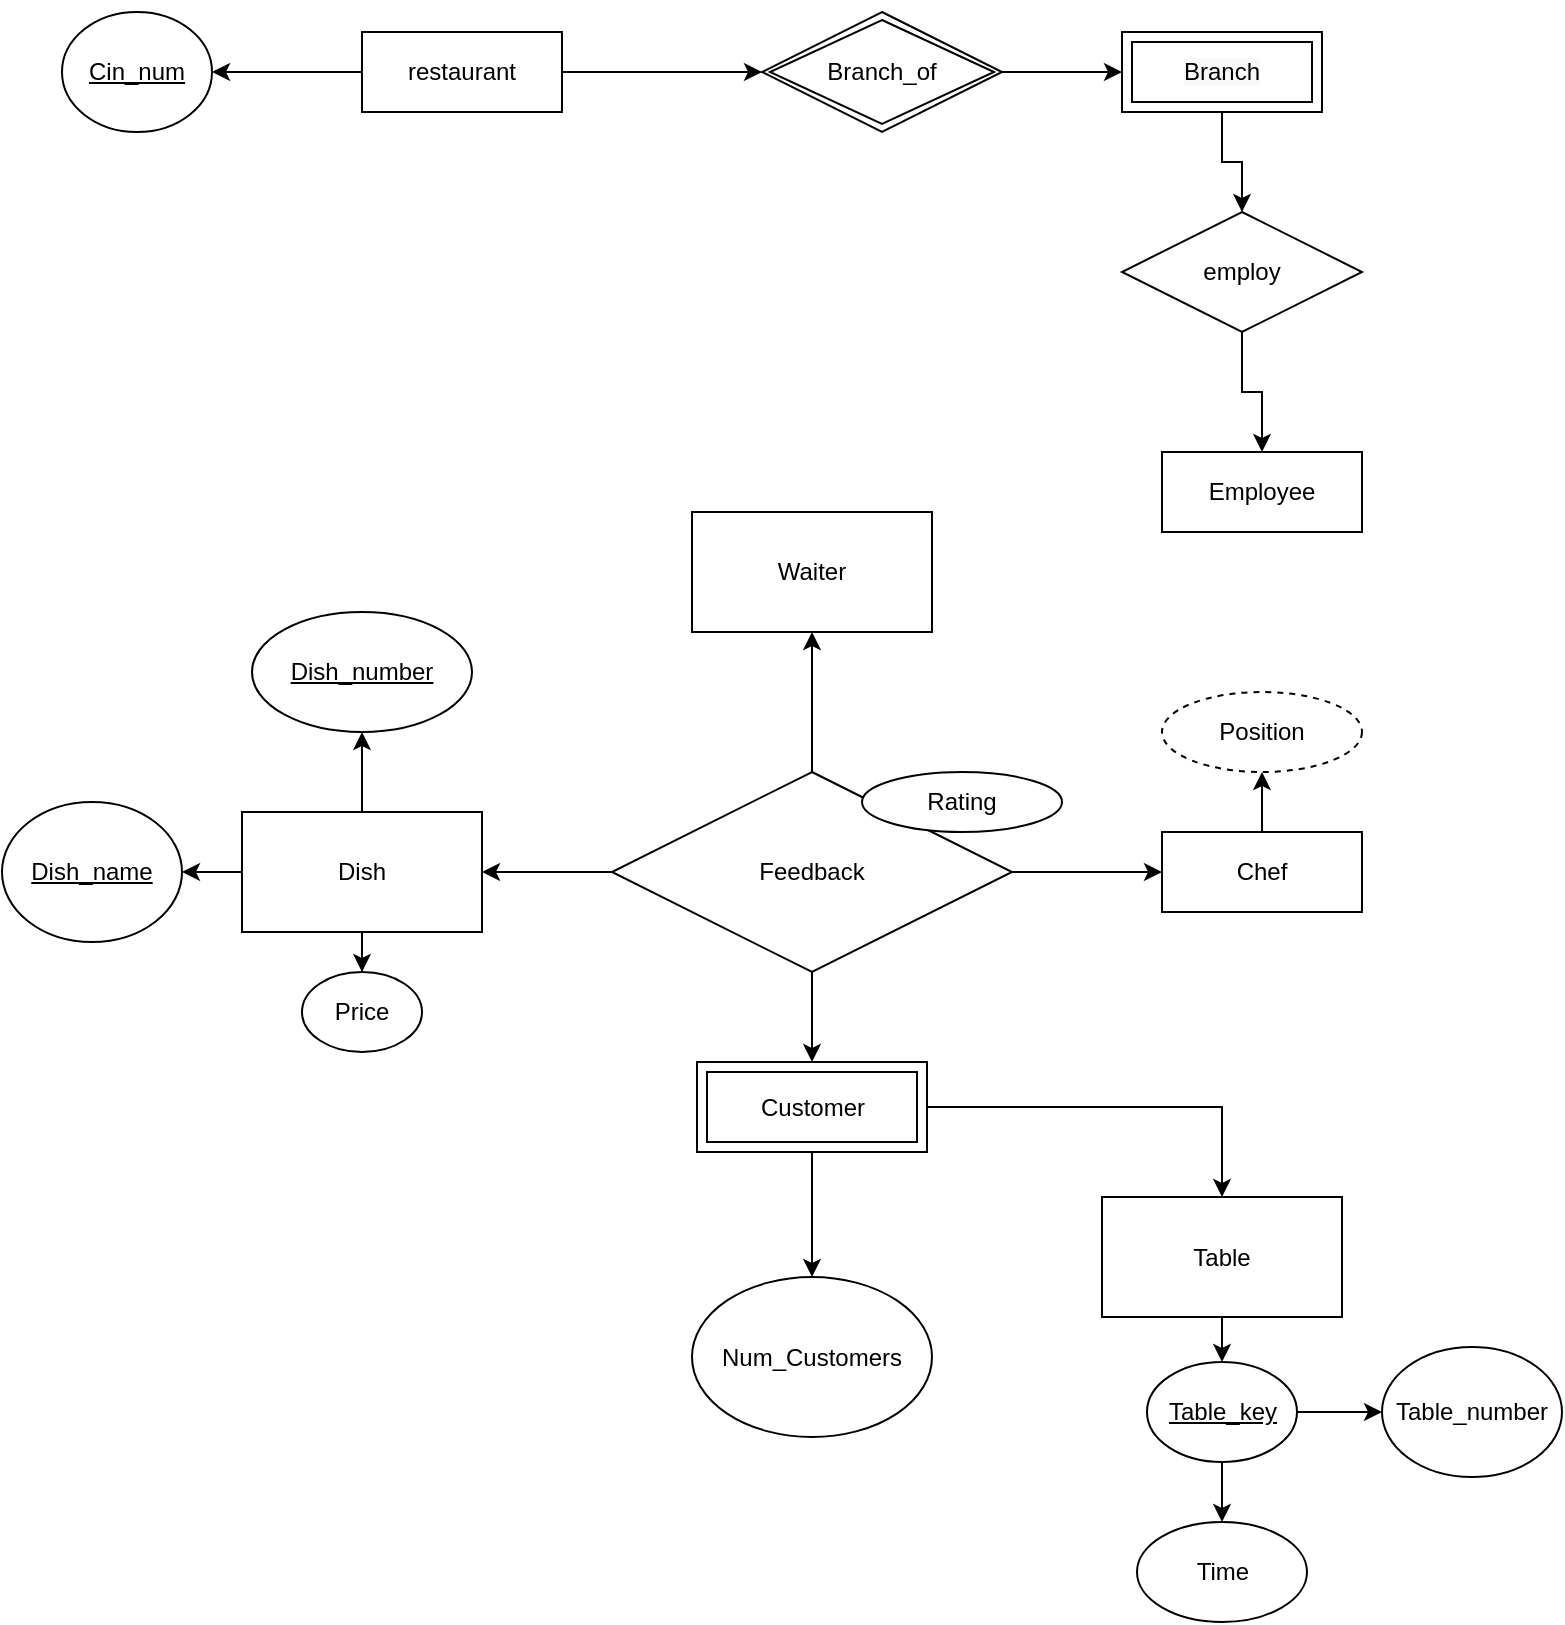 <mxfile version="13.6.4" type="github">
  <diagram id="kxgBEVJCPQbhI56NlqeN" name="Page-1">
    <mxGraphModel dx="1044" dy="596" grid="1" gridSize="10" guides="1" tooltips="1" connect="1" arrows="1" fold="1" page="1" pageScale="1" pageWidth="3300" pageHeight="4681" math="0" shadow="0">
      <root>
        <mxCell id="0" />
        <mxCell id="1" parent="0" />
        <mxCell id="NgLl4HAQhnd8HXAotbS4-2" value="" style="edgeStyle=orthogonalEdgeStyle;rounded=0;orthogonalLoop=1;jettySize=auto;html=1;" parent="1" source="jKNY7_8_zjAuuIfCQ90G-1" target="NgLl4HAQhnd8HXAotbS4-1" edge="1">
          <mxGeometry relative="1" as="geometry" />
        </mxCell>
        <mxCell id="NgLl4HAQhnd8HXAotbS4-6" value="" style="edgeStyle=orthogonalEdgeStyle;rounded=0;orthogonalLoop=1;jettySize=auto;html=1;" parent="1" source="jKNY7_8_zjAuuIfCQ90G-1" target="NgLl4HAQhnd8HXAotbS4-5" edge="1">
          <mxGeometry relative="1" as="geometry" />
        </mxCell>
        <mxCell id="NgLl4HAQhnd8HXAotbS4-8" value="" style="edgeStyle=orthogonalEdgeStyle;rounded=0;orthogonalLoop=1;jettySize=auto;html=1;" parent="1" source="jKNY7_8_zjAuuIfCQ90G-1" target="NgLl4HAQhnd8HXAotbS4-7" edge="1">
          <mxGeometry relative="1" as="geometry" />
        </mxCell>
        <mxCell id="kzbOnNVxng_6eBCHzelk-33" value="" style="edgeStyle=orthogonalEdgeStyle;rounded=0;orthogonalLoop=1;jettySize=auto;html=1;" edge="1" parent="1" source="jKNY7_8_zjAuuIfCQ90G-1" target="kzbOnNVxng_6eBCHzelk-32">
          <mxGeometry relative="1" as="geometry" />
        </mxCell>
        <mxCell id="jKNY7_8_zjAuuIfCQ90G-1" value="Feedback" style="rhombus;whiteSpace=wrap;html=1;fillColor=none;" parent="1" vertex="1">
          <mxGeometry x="1335" y="1860" width="200" height="100" as="geometry" />
        </mxCell>
        <mxCell id="kzbOnNVxng_6eBCHzelk-26" value="" style="edgeStyle=orthogonalEdgeStyle;rounded=0;orthogonalLoop=1;jettySize=auto;html=1;" edge="1" parent="1" source="NgLl4HAQhnd8HXAotbS4-1">
          <mxGeometry relative="1" as="geometry">
            <mxPoint x="1660" y="1860" as="targetPoint" />
          </mxGeometry>
        </mxCell>
        <mxCell id="NgLl4HAQhnd8HXAotbS4-1" value="Chef" style="whiteSpace=wrap;html=1;align=center;" parent="1" vertex="1">
          <mxGeometry x="1610" y="1890" width="100" height="40" as="geometry" />
        </mxCell>
        <mxCell id="kzbOnNVxng_6eBCHzelk-9" value="" style="edgeStyle=orthogonalEdgeStyle;rounded=0;orthogonalLoop=1;jettySize=auto;html=1;" edge="1" parent="1" source="NgLl4HAQhnd8HXAotbS4-3" target="kzbOnNVxng_6eBCHzelk-8">
          <mxGeometry relative="1" as="geometry" />
        </mxCell>
        <mxCell id="NgLl4HAQhnd8HXAotbS4-3" value="Table" style="whiteSpace=wrap;html=1;fillColor=none;" parent="1" vertex="1">
          <mxGeometry x="1580" y="2072.5" width="120" height="60" as="geometry" />
        </mxCell>
        <mxCell id="kzbOnNVxng_6eBCHzelk-11" value="" style="edgeStyle=orthogonalEdgeStyle;rounded=0;orthogonalLoop=1;jettySize=auto;html=1;" edge="1" parent="1" source="NgLl4HAQhnd8HXAotbS4-5" target="kzbOnNVxng_6eBCHzelk-10">
          <mxGeometry relative="1" as="geometry" />
        </mxCell>
        <mxCell id="kzbOnNVxng_6eBCHzelk-13" value="" style="edgeStyle=orthogonalEdgeStyle;rounded=0;orthogonalLoop=1;jettySize=auto;html=1;" edge="1" parent="1" source="NgLl4HAQhnd8HXAotbS4-5" target="kzbOnNVxng_6eBCHzelk-12">
          <mxGeometry relative="1" as="geometry" />
        </mxCell>
        <mxCell id="kzbOnNVxng_6eBCHzelk-24" value="" style="edgeStyle=orthogonalEdgeStyle;rounded=0;orthogonalLoop=1;jettySize=auto;html=1;" edge="1" parent="1" source="NgLl4HAQhnd8HXAotbS4-5" target="kzbOnNVxng_6eBCHzelk-23">
          <mxGeometry relative="1" as="geometry" />
        </mxCell>
        <mxCell id="NgLl4HAQhnd8HXAotbS4-5" value="Dish" style="whiteSpace=wrap;html=1;fillColor=none;" parent="1" vertex="1">
          <mxGeometry x="1150" y="1880" width="120" height="60" as="geometry" />
        </mxCell>
        <mxCell id="NgLl4HAQhnd8HXAotbS4-7" value="Waiter" style="whiteSpace=wrap;html=1;fillColor=none;" parent="1" vertex="1">
          <mxGeometry x="1375" y="1730" width="120" height="60" as="geometry" />
        </mxCell>
        <mxCell id="kzbOnNVxng_6eBCHzelk-1" value="Rating" style="ellipse;whiteSpace=wrap;html=1;align=center;" vertex="1" parent="1">
          <mxGeometry x="1460" y="1860" width="100" height="30" as="geometry" />
        </mxCell>
        <mxCell id="kzbOnNVxng_6eBCHzelk-5" value="Employee" style="whiteSpace=wrap;html=1;align=center;" vertex="1" parent="1">
          <mxGeometry x="1610" y="1700" width="100" height="40" as="geometry" />
        </mxCell>
        <mxCell id="kzbOnNVxng_6eBCHzelk-21" value="" style="edgeStyle=orthogonalEdgeStyle;rounded=0;orthogonalLoop=1;jettySize=auto;html=1;" edge="1" parent="1" source="kzbOnNVxng_6eBCHzelk-8" target="kzbOnNVxng_6eBCHzelk-20">
          <mxGeometry relative="1" as="geometry" />
        </mxCell>
        <mxCell id="kzbOnNVxng_6eBCHzelk-34" value="" style="edgeStyle=orthogonalEdgeStyle;rounded=0;orthogonalLoop=1;jettySize=auto;html=1;" edge="1" parent="1" source="kzbOnNVxng_6eBCHzelk-8" target="kzbOnNVxng_6eBCHzelk-15">
          <mxGeometry relative="1" as="geometry" />
        </mxCell>
        <mxCell id="kzbOnNVxng_6eBCHzelk-8" value="Table_key" style="ellipse;whiteSpace=wrap;html=1;fillColor=none;fontStyle=4" vertex="1" parent="1">
          <mxGeometry x="1602.5" y="2155" width="75" height="50" as="geometry" />
        </mxCell>
        <mxCell id="kzbOnNVxng_6eBCHzelk-10" value="Dish_name" style="ellipse;whiteSpace=wrap;html=1;fillColor=none;fontStyle=4" vertex="1" parent="1">
          <mxGeometry x="1030" y="1875" width="90" height="70" as="geometry" />
        </mxCell>
        <mxCell id="kzbOnNVxng_6eBCHzelk-12" value="&lt;u&gt;Dish_number&lt;/u&gt;" style="ellipse;whiteSpace=wrap;html=1;fillColor=none;" vertex="1" parent="1">
          <mxGeometry x="1155" y="1780" width="110" height="60" as="geometry" />
        </mxCell>
        <mxCell id="kzbOnNVxng_6eBCHzelk-15" value="Table_number" style="ellipse;whiteSpace=wrap;html=1;fillColor=none;" vertex="1" parent="1">
          <mxGeometry x="1720" y="2147.5" width="90" height="65" as="geometry" />
        </mxCell>
        <mxCell id="kzbOnNVxng_6eBCHzelk-20" value="Time" style="ellipse;whiteSpace=wrap;html=1;fillColor=none;" vertex="1" parent="1">
          <mxGeometry x="1597.5" y="2235" width="85" height="50" as="geometry" />
        </mxCell>
        <mxCell id="kzbOnNVxng_6eBCHzelk-23" value="Price" style="ellipse;whiteSpace=wrap;html=1;fillColor=none;" vertex="1" parent="1">
          <mxGeometry x="1180" y="1960" width="60" height="40" as="geometry" />
        </mxCell>
        <mxCell id="kzbOnNVxng_6eBCHzelk-28" value="Position" style="ellipse;whiteSpace=wrap;html=1;align=center;dashed=1;" vertex="1" parent="1">
          <mxGeometry x="1610" y="1820" width="100" height="40" as="geometry" />
        </mxCell>
        <mxCell id="kzbOnNVxng_6eBCHzelk-36" value="" style="edgeStyle=orthogonalEdgeStyle;rounded=0;orthogonalLoop=1;jettySize=auto;html=1;" edge="1" parent="1" source="kzbOnNVxng_6eBCHzelk-32" target="NgLl4HAQhnd8HXAotbS4-3">
          <mxGeometry relative="1" as="geometry" />
        </mxCell>
        <mxCell id="kzbOnNVxng_6eBCHzelk-39" value="" style="edgeStyle=orthogonalEdgeStyle;rounded=0;orthogonalLoop=1;jettySize=auto;html=1;" edge="1" parent="1" source="kzbOnNVxng_6eBCHzelk-32" target="kzbOnNVxng_6eBCHzelk-38">
          <mxGeometry relative="1" as="geometry" />
        </mxCell>
        <mxCell id="kzbOnNVxng_6eBCHzelk-32" value="Customer" style="shape=ext;margin=3;double=1;whiteSpace=wrap;html=1;align=center;" vertex="1" parent="1">
          <mxGeometry x="1377.5" y="2005" width="115" height="45" as="geometry" />
        </mxCell>
        <mxCell id="kzbOnNVxng_6eBCHzelk-38" value="&lt;span&gt;Num_Customers&lt;/span&gt;" style="ellipse;whiteSpace=wrap;html=1;" vertex="1" parent="1">
          <mxGeometry x="1375" y="2112.5" width="120" height="80" as="geometry" />
        </mxCell>
        <mxCell id="kzbOnNVxng_6eBCHzelk-49" value="" style="edgeStyle=orthogonalEdgeStyle;rounded=0;orthogonalLoop=1;jettySize=auto;html=1;" edge="1" parent="1" source="kzbOnNVxng_6eBCHzelk-40" target="kzbOnNVxng_6eBCHzelk-48">
          <mxGeometry relative="1" as="geometry" />
        </mxCell>
        <mxCell id="kzbOnNVxng_6eBCHzelk-54" value="" style="edgeStyle=orthogonalEdgeStyle;rounded=0;orthogonalLoop=1;jettySize=auto;html=1;" edge="1" parent="1" source="kzbOnNVxng_6eBCHzelk-40" target="kzbOnNVxng_6eBCHzelk-51">
          <mxGeometry relative="1" as="geometry" />
        </mxCell>
        <mxCell id="kzbOnNVxng_6eBCHzelk-40" value="restaurant" style="whiteSpace=wrap;html=1;align=center;" vertex="1" parent="1">
          <mxGeometry x="1210" y="1490" width="100" height="40" as="geometry" />
        </mxCell>
        <mxCell id="kzbOnNVxng_6eBCHzelk-45" value="" style="edgeStyle=orthogonalEdgeStyle;rounded=0;orthogonalLoop=1;jettySize=auto;html=1;" edge="1" parent="1" source="kzbOnNVxng_6eBCHzelk-41" target="kzbOnNVxng_6eBCHzelk-43">
          <mxGeometry relative="1" as="geometry" />
        </mxCell>
        <mxCell id="kzbOnNVxng_6eBCHzelk-41" value="&#xa;&#xa;&lt;span style=&quot;color: rgb(0, 0, 0); font-family: helvetica; font-size: 12px; font-style: normal; font-weight: 400; letter-spacing: normal; text-align: center; text-indent: 0px; text-transform: none; word-spacing: 0px; background-color: rgb(248, 249, 250); display: inline; float: none;&quot;&gt;Branch&lt;/span&gt;&#xa;&#xa;" style="shape=ext;margin=3;double=1;whiteSpace=wrap;html=1;align=center;" vertex="1" parent="1">
          <mxGeometry x="1590" y="1490" width="100" height="40" as="geometry" />
        </mxCell>
        <mxCell id="kzbOnNVxng_6eBCHzelk-46" value="" style="edgeStyle=orthogonalEdgeStyle;rounded=0;orthogonalLoop=1;jettySize=auto;html=1;" edge="1" parent="1" source="kzbOnNVxng_6eBCHzelk-43" target="kzbOnNVxng_6eBCHzelk-5">
          <mxGeometry relative="1" as="geometry" />
        </mxCell>
        <mxCell id="kzbOnNVxng_6eBCHzelk-43" value="employ" style="shape=rhombus;perimeter=rhombusPerimeter;whiteSpace=wrap;html=1;align=center;" vertex="1" parent="1">
          <mxGeometry x="1590" y="1580" width="120" height="60" as="geometry" />
        </mxCell>
        <mxCell id="kzbOnNVxng_6eBCHzelk-48" value="&lt;u&gt;Cin_num&lt;/u&gt;" style="ellipse;whiteSpace=wrap;html=1;" vertex="1" parent="1">
          <mxGeometry x="1060" y="1480" width="75" height="60" as="geometry" />
        </mxCell>
        <mxCell id="kzbOnNVxng_6eBCHzelk-53" value="" style="edgeStyle=orthogonalEdgeStyle;rounded=0;orthogonalLoop=1;jettySize=auto;html=1;" edge="1" parent="1" source="kzbOnNVxng_6eBCHzelk-51" target="kzbOnNVxng_6eBCHzelk-41">
          <mxGeometry relative="1" as="geometry" />
        </mxCell>
        <mxCell id="kzbOnNVxng_6eBCHzelk-51" value="Branch_of" style="shape=rhombus;double=1;perimeter=rhombusPerimeter;whiteSpace=wrap;html=1;align=center;" vertex="1" parent="1">
          <mxGeometry x="1410" y="1480" width="120" height="60" as="geometry" />
        </mxCell>
      </root>
    </mxGraphModel>
  </diagram>
</mxfile>
